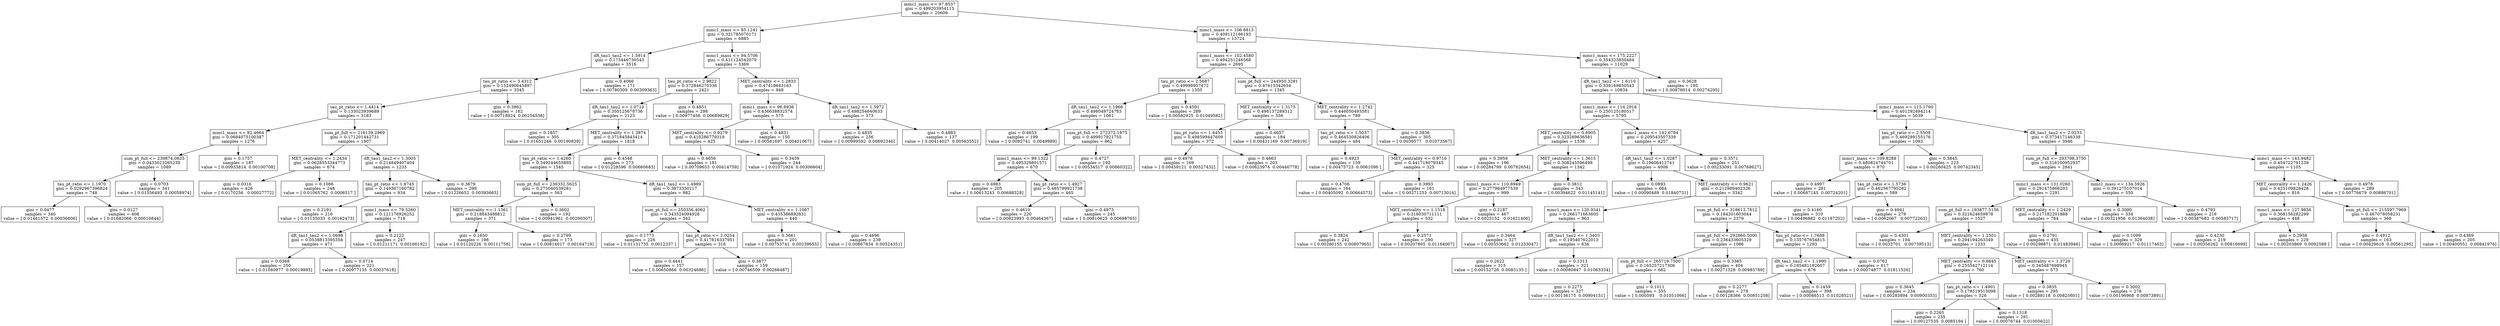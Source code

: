 digraph Tree {
0 [label="mmc1_mass <= 97.8537\ngini = 0.499203954115\nsamples = 20609", shape="box"] ;
1 [label="mmc1_mass <= 85.1241\ngini = 0.321785070171\nsamples = 6885", shape="box"] ;
0 -> 1 ;
2 [label="dR_tau1_tau2 <= 1.5914\ngini = 0.173446730543\nsamples = 3516", shape="box"] ;
1 -> 2 ;
3 [label="tau_pt_ratio <= 3.4312\ngini = 0.152490645897\nsamples = 3345", shape="box"] ;
2 -> 3 ;
4 [label="tau_pt_ratio <= 1.4414\ngini = 0.133023939689\nsamples = 3183", shape="box"] ;
3 -> 4 ;
5 [label="mmc1_mass <= 82.4664\ngini = 0.0684075100387\nsamples = 1276", shape="box"] ;
4 -> 5 ;
6 [label="sum_pt_full <= 239874.0625\ngini = 0.0433023265239\nsamples = 1089", shape="box"] ;
5 -> 6 ;
7 [label="tau_pt_ratio <= 1.1970\ngini = 0.0292967396824\nsamples = 748", shape="box"] ;
6 -> 7 ;
8 [label="gini = 0.0477\nsamples = 340\nvalue = [ 0.01461572  0.00036606]", shape="box"] ;
7 -> 8 ;
9 [label="gini = 0.0127\nsamples = 408\nvalue = [ 0.01682066  0.00010844]", shape="box"] ;
7 -> 9 ;
10 [label="gini = 0.0703\nsamples = 341\nvalue = [ 0.01556493  0.00058974]", shape="box"] ;
6 -> 10 ;
11 [label="gini = 0.1757\nsamples = 187\nvalue = [ 0.00933814  0.00100708]", shape="box"] ;
5 -> 11 ;
12 [label="sum_pt_full <= 216139.2969\ngini = 0.171201442731\nsamples = 1907", shape="box"] ;
4 -> 12 ;
13 [label="MET_centrality <= 1.2434\ngini = 0.0628553344773\nsamples = 674", shape="box"] ;
12 -> 13 ;
14 [label="gini = 0.0316\nsamples = 426\nvalue = [ 0.0170256   0.00027772]", shape="box"] ;
13 -> 14 ;
15 [label="gini = 0.1086\nsamples = 248\nvalue = [ 0.01065762  0.0006517 ]", shape="box"] ;
13 -> 15 ;
16 [label="dR_tau1_tau2 <= 1.3005\ngini = 0.214849407404\nsamples = 1233", shape="box"] ;
12 -> 16 ;
17 [label="tau_pt_ratio <= 1.6745\ngini = 0.149367160782\nsamples = 934", shape="box"] ;
16 -> 17 ;
18 [label="gini = 0.2191\nsamples = 216\nvalue = [ 0.01135033  0.00162473]", shape="box"] ;
17 -> 18 ;
19 [label="mmc1_mass <= 79.5260\ngini = 0.121176926252\nsamples = 718", shape="box"] ;
17 -> 19 ;
20 [label="dR_tau1_tau2 <= 1.0698\ngini = 0.0538813395358\nsamples = 471", shape="box"] ;
19 -> 20 ;
21 [label="gini = 0.0368\nsamples = 250\nvalue = [ 0.01040977  0.00019895]", shape="box"] ;
20 -> 21 ;
22 [label="gini = 0.0714\nsamples = 221\nvalue = [ 0.00977135  0.00037618]", shape="box"] ;
20 -> 22 ;
23 [label="gini = 0.2122\nsamples = 247\nvalue = [ 0.01211171  0.00166192]", shape="box"] ;
19 -> 23 ;
24 [label="gini = 0.3679\nsamples = 299\nvalue = [ 0.01226652  0.00393665]", shape="box"] ;
16 -> 24 ;
25 [label="gini = 0.3862\nsamples = 162\nvalue = [ 0.00718924  0.00254538]", shape="box"] ;
3 -> 25 ;
26 [label="gini = 0.4066\nsamples = 171\nvalue = [ 0.00780509  0.00309363]", shape="box"] ;
2 -> 26 ;
27 [label="mmc1_mass <= 94.5706\ngini = 0.411124542079\nsamples = 3369", shape="box"] ;
1 -> 27 ;
28 [label="tau_pt_ratio <= 2.9822\ngini = 0.372846270336\nsamples = 2421", shape="box"] ;
27 -> 28 ;
29 [label="dR_tau1_tau2 <= 1.0710\ngini = 0.350125678736\nsamples = 2123", shape="box"] ;
28 -> 29 ;
30 [label="gini = 0.1857\nsamples = 305\nvalue = [ 0.01651246  0.00190839]", shape="box"] ;
29 -> 30 ;
31 [label="MET_centrality <= 1.3874\ngini = 0.371845843414\nsamples = 1818", shape="box"] ;
29 -> 31 ;
32 [label="tau_pt_ratio <= 1.4260\ngini = 0.349244655895\nsamples = 1545", shape="box"] ;
31 -> 32 ;
33 [label="sum_pt_full <= 236332.5625\ngini = 0.275040539281\nsamples = 563", shape="box"] ;
32 -> 33 ;
34 [label="MET_centrality <= 1.1361\ngini = 0.218843488812\nsamples = 371", shape="box"] ;
33 -> 34 ;
35 [label="gini = 0.1650\nsamples = 198\nvalue = [ 0.01120226  0.00111758]", shape="box"] ;
34 -> 35 ;
36 [label="gini = 0.2799\nsamples = 173\nvalue = [ 0.00814017  0.00164719]", shape="box"] ;
34 -> 36 ;
37 [label="gini = 0.3602\nsamples = 192\nvalue = [ 0.00941961  0.00290307]", shape="box"] ;
33 -> 37 ;
38 [label="dR_tau1_tau2 <= 1.4989\ngini = 0.3873350217\nsamples = 982", shape="box"] ;
32 -> 38 ;
39 [label="sum_pt_full <= 250356.4062\ngini = 0.343524094928\nsamples = 542", shape="box"] ;
38 -> 39 ;
40 [label="gini = 0.1773\nsamples = 226\nvalue = [ 0.01131735  0.0012337 ]", shape="box"] ;
39 -> 40 ;
41 [label="tau_pt_ratio <= 2.0254\ngini = 0.417816337951\nsamples = 316", shape="box"] ;
39 -> 41 ;
42 [label="gini = 0.4441\nsamples = 157\nvalue = [ 0.00650866  0.00324686]", shape="box"] ;
41 -> 42 ;
43 [label="gini = 0.3877\nsamples = 159\nvalue = [ 0.00746509  0.00266487]", shape="box"] ;
41 -> 43 ;
44 [label="MET_centrality <= 1.1067\ngini = 0.435386892831\nsamples = 440", shape="box"] ;
38 -> 44 ;
45 [label="gini = 0.3661\nsamples = 201\nvalue = [ 0.00753741  0.00239655]", shape="box"] ;
44 -> 45 ;
46 [label="gini = 0.4696\nsamples = 239\nvalue = [ 0.00867834  0.00524351]", shape="box"] ;
44 -> 46 ;
47 [label="gini = 0.4548\nsamples = 273\nvalue = [ 0.01228596  0.00660683]", shape="box"] ;
31 -> 47 ;
48 [label="gini = 0.4851\nsamples = 298\nvalue = [ 0.00977456  0.00689829]", shape="box"] ;
28 -> 48 ;
49 [label="MET_centrality <= 1.2833\ngini = 0.47418643163\nsamples = 948", shape="box"] ;
27 -> 49 ;
50 [label="mmc1_mass <= 96.8936\ngini = 0.436638832574\nsamples = 575", shape="box"] ;
49 -> 50 ;
51 [label="MET_centrality <= 0.9279\ngini = 0.410286779319\nsamples = 425", shape="box"] ;
50 -> 51 ;
52 [label="gini = 0.4656\nsamples = 181\nvalue = [ 0.00709653  0.00414759]", shape="box"] ;
51 -> 52 ;
53 [label="gini = 0.3459\nsamples = 244\nvalue = [ 0.01071924  0.00306604]", shape="box"] ;
51 -> 53 ;
54 [label="gini = 0.4831\nsamples = 150\nvalue = [ 0.00581697  0.00401067]", shape="box"] ;
50 -> 54 ;
55 [label="dR_tau1_tau2 <= 1.5972\ngini = 0.498254640633\nsamples = 373", shape="box"] ;
49 -> 55 ;
56 [label="gini = 0.4835\nsamples = 236\nvalue = [ 0.00999592  0.00692346]", shape="box"] ;
55 -> 56 ;
57 [label="gini = 0.4883\nsamples = 137\nvalue = [ 0.00414027  0.00563552]", shape="box"] ;
55 -> 57 ;
58 [label="mmc1_mass <= 106.8813\ngini = 0.409112186193\nsamples = 13724", shape="box"] ;
0 -> 58 ;
59 [label="mmc1_mass <= 102.4580\ngini = 0.494251246568\nsamples = 2695", shape="box"] ;
58 -> 59 ;
60 [label="tau_pt_ratio <= 2.5687\ngini = 0.49998957472\nsamples = 1350", shape="box"] ;
59 -> 60 ;
61 [label="dR_tau1_tau2 <= 1.1966\ngini = 0.498049724783\nsamples = 1061", shape="box"] ;
60 -> 61 ;
62 [label="gini = 0.4653\nsamples = 199\nvalue = [ 0.0085741  0.0049989]", shape="box"] ;
61 -> 62 ;
63 [label="sum_pt_full <= 272372.1875\ngini = 0.499917921755\nsamples = 862", shape="box"] ;
61 -> 63 ;
64 [label="mmc1_mass <= 99.1322\ngini = 0.495329801571\nsamples = 670", shape="box"] ;
63 -> 64 ;
65 [label="gini = 0.4983\nsamples = 205\nvalue = [ 0.00613243  0.00688528]", shape="box"] ;
64 -> 65 ;
66 [label="tau_pt_ratio <= 1.4927\ngini = 0.485799921738\nsamples = 465", shape="box"] ;
64 -> 66 ;
67 [label="gini = 0.4610\nsamples = 220\nvalue = [ 0.00823993  0.00464367]", shape="box"] ;
66 -> 67 ;
68 [label="gini = 0.4973\nsamples = 245\nvalue = [ 0.00810625  0.00698765]", shape="box"] ;
66 -> 68 ;
69 [label="gini = 0.4727\nsamples = 192\nvalue = [ 0.00534517  0.00860322]", shape="box"] ;
63 -> 69 ;
70 [label="gini = 0.4591\nsamples = 289\nvalue = [ 0.00582925  0.01049582]", shape="box"] ;
60 -> 70 ;
71 [label="sum_pt_full <= 244950.3281\ngini = 0.47615342654\nsamples = 1345", shape="box"] ;
59 -> 71 ;
72 [label="MET_centrality <= 1.3175\ngini = 0.498137289312\nsamples = 556", shape="box"] ;
71 -> 72 ;
73 [label="tau_pt_ratio <= 1.4453\ngini = 0.498599447609\nsamples = 372", shape="box"] ;
72 -> 73 ;
74 [label="gini = 0.4976\nsamples = 169\nvalue = [ 0.00459121  0.00527432]", shape="box"] ;
73 -> 74 ;
75 [label="gini = 0.4863\nsamples = 203\nvalue = [ 0.00623974  0.00446778]", shape="box"] ;
73 -> 75 ;
76 [label="gini = 0.4657\nsamples = 184\nvalue = [ 0.00431169  0.00736919]", shape="box"] ;
72 -> 76 ;
77 [label="MET_centrality <= 1.2742\ngini = 0.446050493581\nsamples = 789", shape="box"] ;
71 -> 77 ;
78 [label="tau_pt_ratio <= 1.5037\ngini = 0.464530826406\nsamples = 484", shape="box"] ;
77 -> 78 ;
79 [label="gini = 0.4923\nsamples = 159\nvalue = [ 0.00475723  0.0061096 ]", shape="box"] ;
78 -> 79 ;
80 [label="MET_centrality <= 0.9716\ngini = 0.441718079345\nsamples = 325", shape="box"] ;
78 -> 80 ;
81 [label="gini = 0.4706\nsamples = 164\nvalue = [ 0.00405092  0.00664573]", shape="box"] ;
80 -> 81 ;
82 [label="gini = 0.3993\nsamples = 161\nvalue = [ 0.00271253  0.00713014]", shape="box"] ;
80 -> 82 ;
83 [label="gini = 0.3936\nsamples = 305\nvalue = [ 0.0039577   0.01073567]", shape="box"] ;
77 -> 83 ;
84 [label="mmc1_mass <= 175.2227\ngini = 0.354323850484\nsamples = 11029", shape="box"] ;
58 -> 84 ;
85 [label="dR_tau1_tau2 <= 1.6110\ngini = 0.339169850543\nsamples = 10834", shape="box"] ;
84 -> 85 ;
86 [label="mmc1_mass <= 114.2916\ngini = 0.250125180517\nsamples = 5795", shape="box"] ;
85 -> 86 ;
87 [label="MET_centrality <= 0.6905\ngini = 0.323269636581\nsamples = 1538", shape="box"] ;
86 -> 87 ;
88 [label="gini = 0.3959\nsamples = 196\nvalue = [ 0.00284799  0.00762654]", shape="box"] ;
87 -> 88 ;
89 [label="MET_centrality <= 1.3615\ngini = 0.308245596498\nsamples = 1342", shape="box"] ;
87 -> 89 ;
90 [label="mmc1_mass <= 110.8949\ngini = 0.277984977539\nsamples = 999", shape="box"] ;
89 -> 90 ;
91 [label="MET_centrality <= 1.1518\ngini = 0.318030711111\nsamples = 532", shape="box"] ;
90 -> 91 ;
92 [label="gini = 0.3824\nsamples = 242\nvalue = [ 0.00280155  0.00807965]", shape="box"] ;
91 -> 92 ;
93 [label="gini = 0.2571\nsamples = 290\nvalue = [ 0.00207805  0.01164007]", shape="box"] ;
91 -> 93 ;
94 [label="gini = 0.2187\nsamples = 467\nvalue = [ 0.0023152   0.01621406]", shape="box"] ;
90 -> 94 ;
95 [label="gini = 0.3812\nsamples = 343\nvalue = [ 0.00394622  0.01145141]", shape="box"] ;
89 -> 95 ;
96 [label="mmc1_mass <= 142.6784\ngini = 0.209543507339\nsamples = 4257", shape="box"] ;
86 -> 96 ;
97 [label="dR_tau1_tau2 <= 1.0287\ngini = 0.19606412741\nsamples = 4006", shape="box"] ;
96 -> 97 ;
98 [label="gini = 0.0893\nsamples = 664\nvalue = [ 0.00090489  0.01840731]", shape="box"] ;
97 -> 98 ;
99 [label="MET_centrality <= 0.9621\ngini = 0.212989402326\nsamples = 3342", shape="box"] ;
97 -> 99 ;
100 [label="mmc1_mass <= 120.9341\ngini = 0.266171663605\nsamples = 963", shape="box"] ;
99 -> 100 ;
101 [label="gini = 0.3464\nsamples = 327\nvalue = [ 0.00353662  0.01233047]", shape="box"] ;
100 -> 101 ;
102 [label="dR_tau1_tau2 <= 1.3403\ngini = 0.195407622013\nsamples = 636", shape="box"] ;
100 -> 102 ;
103 [label="gini = 0.2622\nsamples = 315\nvalue = [ 0.00152726  0.0083135 ]", shape="box"] ;
102 -> 103 ;
104 [label="gini = 0.1313\nsamples = 321\nvalue = [ 0.00080847  0.01063334]", shape="box"] ;
102 -> 104 ;
105 [label="sum_pt_full <= 318613.7812\ngini = 0.184201603044\nsamples = 2379", shape="box"] ;
99 -> 105 ;
106 [label="sum_pt_full <= 292860.5000\ngini = 0.236433605329\nsamples = 1086", shape="box"] ;
105 -> 106 ;
107 [label="sum_pt_full <= 265719.7500\ngini = 0.165257217306\nsamples = 682", shape="box"] ;
106 -> 107 ;
108 [label="gini = 0.2275\nsamples = 327\nvalue = [ 0.00136175  0.00904151]", shape="box"] ;
107 -> 108 ;
109 [label="gini = 0.1011\nsamples = 355\nvalue = [ 0.000593    0.01051066]", shape="box"] ;
107 -> 109 ;
110 [label="gini = 0.3385\nsamples = 404\nvalue = [ 0.00271328  0.00985789]", shape="box"] ;
106 -> 110 ;
111 [label="tau_pt_ratio <= 1.7688\ngini = 0.135767654815\nsamples = 1293", shape="box"] ;
105 -> 111 ;
112 [label="dR_tau1_tau2 <= 1.1990\ngini = 0.185481182607\nsamples = 676", shape="box"] ;
111 -> 112 ;
113 [label="gini = 0.2277\nsamples = 278\nvalue = [ 0.00128366  0.00851258]", shape="box"] ;
112 -> 113 ;
114 [label="gini = 0.1459\nsamples = 398\nvalue = [ 0.00088513  0.01028521]", shape="box"] ;
112 -> 114 ;
115 [label="gini = 0.0762\nsamples = 617\nvalue = [ 0.00074877  0.01811526]", shape="box"] ;
111 -> 115 ;
116 [label="gini = 0.3571\nsamples = 251\nvalue = [ 0.00233091  0.00768627]", shape="box"] ;
96 -> 116 ;
117 [label="mmc1_mass <= 115.1760\ngini = 0.401292494214\nsamples = 5039", shape="box"] ;
85 -> 117 ;
118 [label="tau_pt_ratio <= 2.5509\ngini = 0.469289155176\nsamples = 1093", shape="box"] ;
117 -> 118 ;
119 [label="mmc1_mass <= 109.8288\ngini = 0.480824744701\nsamples = 870", shape="box"] ;
118 -> 119 ;
120 [label="gini = 0.4997\nsamples = 281\nvalue = [ 0.00687145  0.00724201]", shape="box"] ;
119 -> 120 ;
121 [label="tau_pt_ratio <= 1.5736\ngini = 0.462567795282\nsamples = 589", shape="box"] ;
119 -> 121 ;
122 [label="gini = 0.4160\nsamples = 310\nvalue = [ 0.00496882  0.01187202]", shape="box"] ;
121 -> 122 ;
123 [label="gini = 0.4941\nsamples = 279\nvalue = [ 0.0062067   0.00772263]", shape="box"] ;
121 -> 123 ;
124 [label="gini = 0.3845\nsamples = 223\nvalue = [ 0.00260425  0.00742345]", shape="box"] ;
118 -> 124 ;
125 [label="dR_tau1_tau2 <= 2.0233\ngini = 0.373417146338\nsamples = 3946", shape="box"] ;
117 -> 125 ;
126 [label="sum_pt_full <= 293798.3750\ngini = 0.316100952937\nsamples = 2841", shape="box"] ;
125 -> 126 ;
127 [label="mmc1_mass <= 131.0260\ngini = 0.291475866203\nsamples = 2291", shape="box"] ;
126 -> 127 ;
128 [label="sum_pt_full <= 193877.5156\ngini = 0.321624659878\nsamples = 1527", shape="box"] ;
127 -> 128 ;
129 [label="gini = 0.4301\nsamples = 194\nvalue = [ 0.0033701   0.00739513]", shape="box"] ;
128 -> 129 ;
130 [label="MET_centrality <= 1.2501\ngini = 0.294194263349\nsamples = 1333", shape="box"] ;
128 -> 130 ;
131 [label="MET_centrality <= 0.8645\ngini = 0.255542712114\nsamples = 760", shape="box"] ;
130 -> 131 ;
132 [label="gini = 0.3645\nsamples = 234\nvalue = [ 0.00283894  0.00900353]", shape="box"] ;
131 -> 132 ;
133 [label="tau_pt_ratio <= 1.4901\ngini = 0.178519513098\nsamples = 526", shape="box"] ;
131 -> 133 ;
134 [label="gini = 0.2265\nsamples = 235\nvalue = [ 0.00127535  0.0085194 ]", shape="box"] ;
133 -> 134 ;
135 [label="gini = 0.1318\nsamples = 291\nvalue = [ 0.00076744  0.01005622]", shape="box"] ;
133 -> 135 ;
136 [label="MET_centrality <= 1.3720\ngini = 0.345487698945\nsamples = 573", shape="box"] ;
130 -> 136 ;
137 [label="gini = 0.3835\nsamples = 295\nvalue = [ 0.00288118  0.00825601]", shape="box"] ;
136 -> 137 ;
138 [label="gini = 0.3002\nsamples = 278\nvalue = [ 0.00196968  0.00873891]", shape="box"] ;
136 -> 138 ;
139 [label="MET_centrality <= 1.2429\ngini = 0.217182201888\nsamples = 764", shape="box"] ;
127 -> 139 ;
140 [label="gini = 0.2791\nsamples = 435\nvalue = [ 0.00298871  0.01483946]", shape="box"] ;
139 -> 140 ;
141 [label="gini = 0.1099\nsamples = 329\nvalue = [ 0.00069217  0.01117463]", shape="box"] ;
139 -> 141 ;
142 [label="mmc1_mass <= 134.5926\ngini = 0.391275107014\nsamples = 550", shape="box"] ;
126 -> 142 ;
143 [label="gini = 0.3090\nsamples = 334\nvalue = [ 0.00321956  0.01364038]", shape="box"] ;
142 -> 143 ;
144 [label="gini = 0.4793\nsamples = 216\nvalue = [ 0.00387683  0.00585717]", shape="box"] ;
142 -> 144 ;
145 [label="mmc1_mass <= 143.9482\ngini = 0.454722791239\nsamples = 1105", shape="box"] ;
125 -> 145 ;
146 [label="MET_centrality <= 1.2426\ngini = 0.425109828428\nsamples = 816", shape="box"] ;
145 -> 146 ;
147 [label="mmc1_mass <= 127.9856\ngini = 0.368156282299\nsamples = 448", shape="box"] ;
146 -> 147 ;
148 [label="gini = 0.4230\nsamples = 219\nvalue = [ 0.00356262  0.00816699]", shape="box"] ;
147 -> 148 ;
149 [label="gini = 0.2958\nsamples = 229\nvalue = [ 0.00203869  0.0092589 ]", shape="box"] ;
147 -> 149 ;
150 [label="sum_pt_full <= 215597.7969\ngini = 0.467078058231\nsamples = 368", shape="box"] ;
146 -> 150 ;
151 [label="gini = 0.4912\nsamples = 163\nvalue = [ 0.00429618  0.00561295]", shape="box"] ;
150 -> 151 ;
152 [label="gini = 0.4369\nsamples = 205\nvalue = [ 0.00400551  0.00841976]", shape="box"] ;
150 -> 152 ;
153 [label="gini = 0.4978\nsamples = 289\nvalue = [ 0.00776679  0.00886701]", shape="box"] ;
145 -> 153 ;
154 [label="gini = 0.3628\nsamples = 195\nvalue = [ 0.00878014  0.00274295]", shape="box"] ;
84 -> 154 ;
}